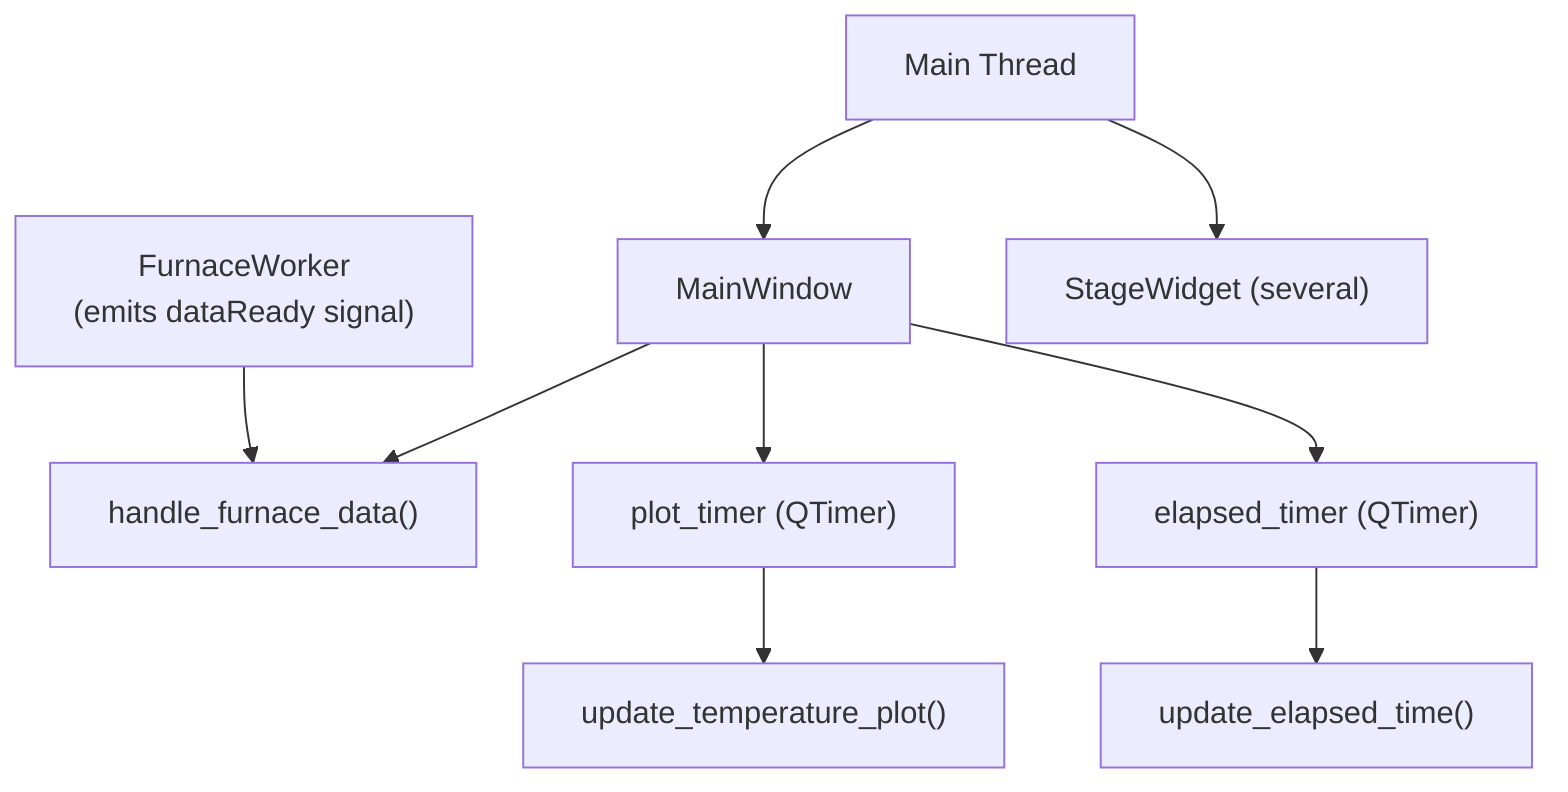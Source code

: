 flowchart TD
    FWT["FurnaceWorker<br>(emits dataReady signal)"] --> HFD["handle_furnace_data()"]
    MT["Main Thread"] --> MW["MainWindow"] & SW["StageWidget (several)"]
    MW --> HFD & PQT["plot_timer (QTimer)"] & EQT["elapsed_timer (QTimer)"]
    PQT --> UTP["update_temperature_plot()"]
    EQT --> UET["update_elapsed_time()"]